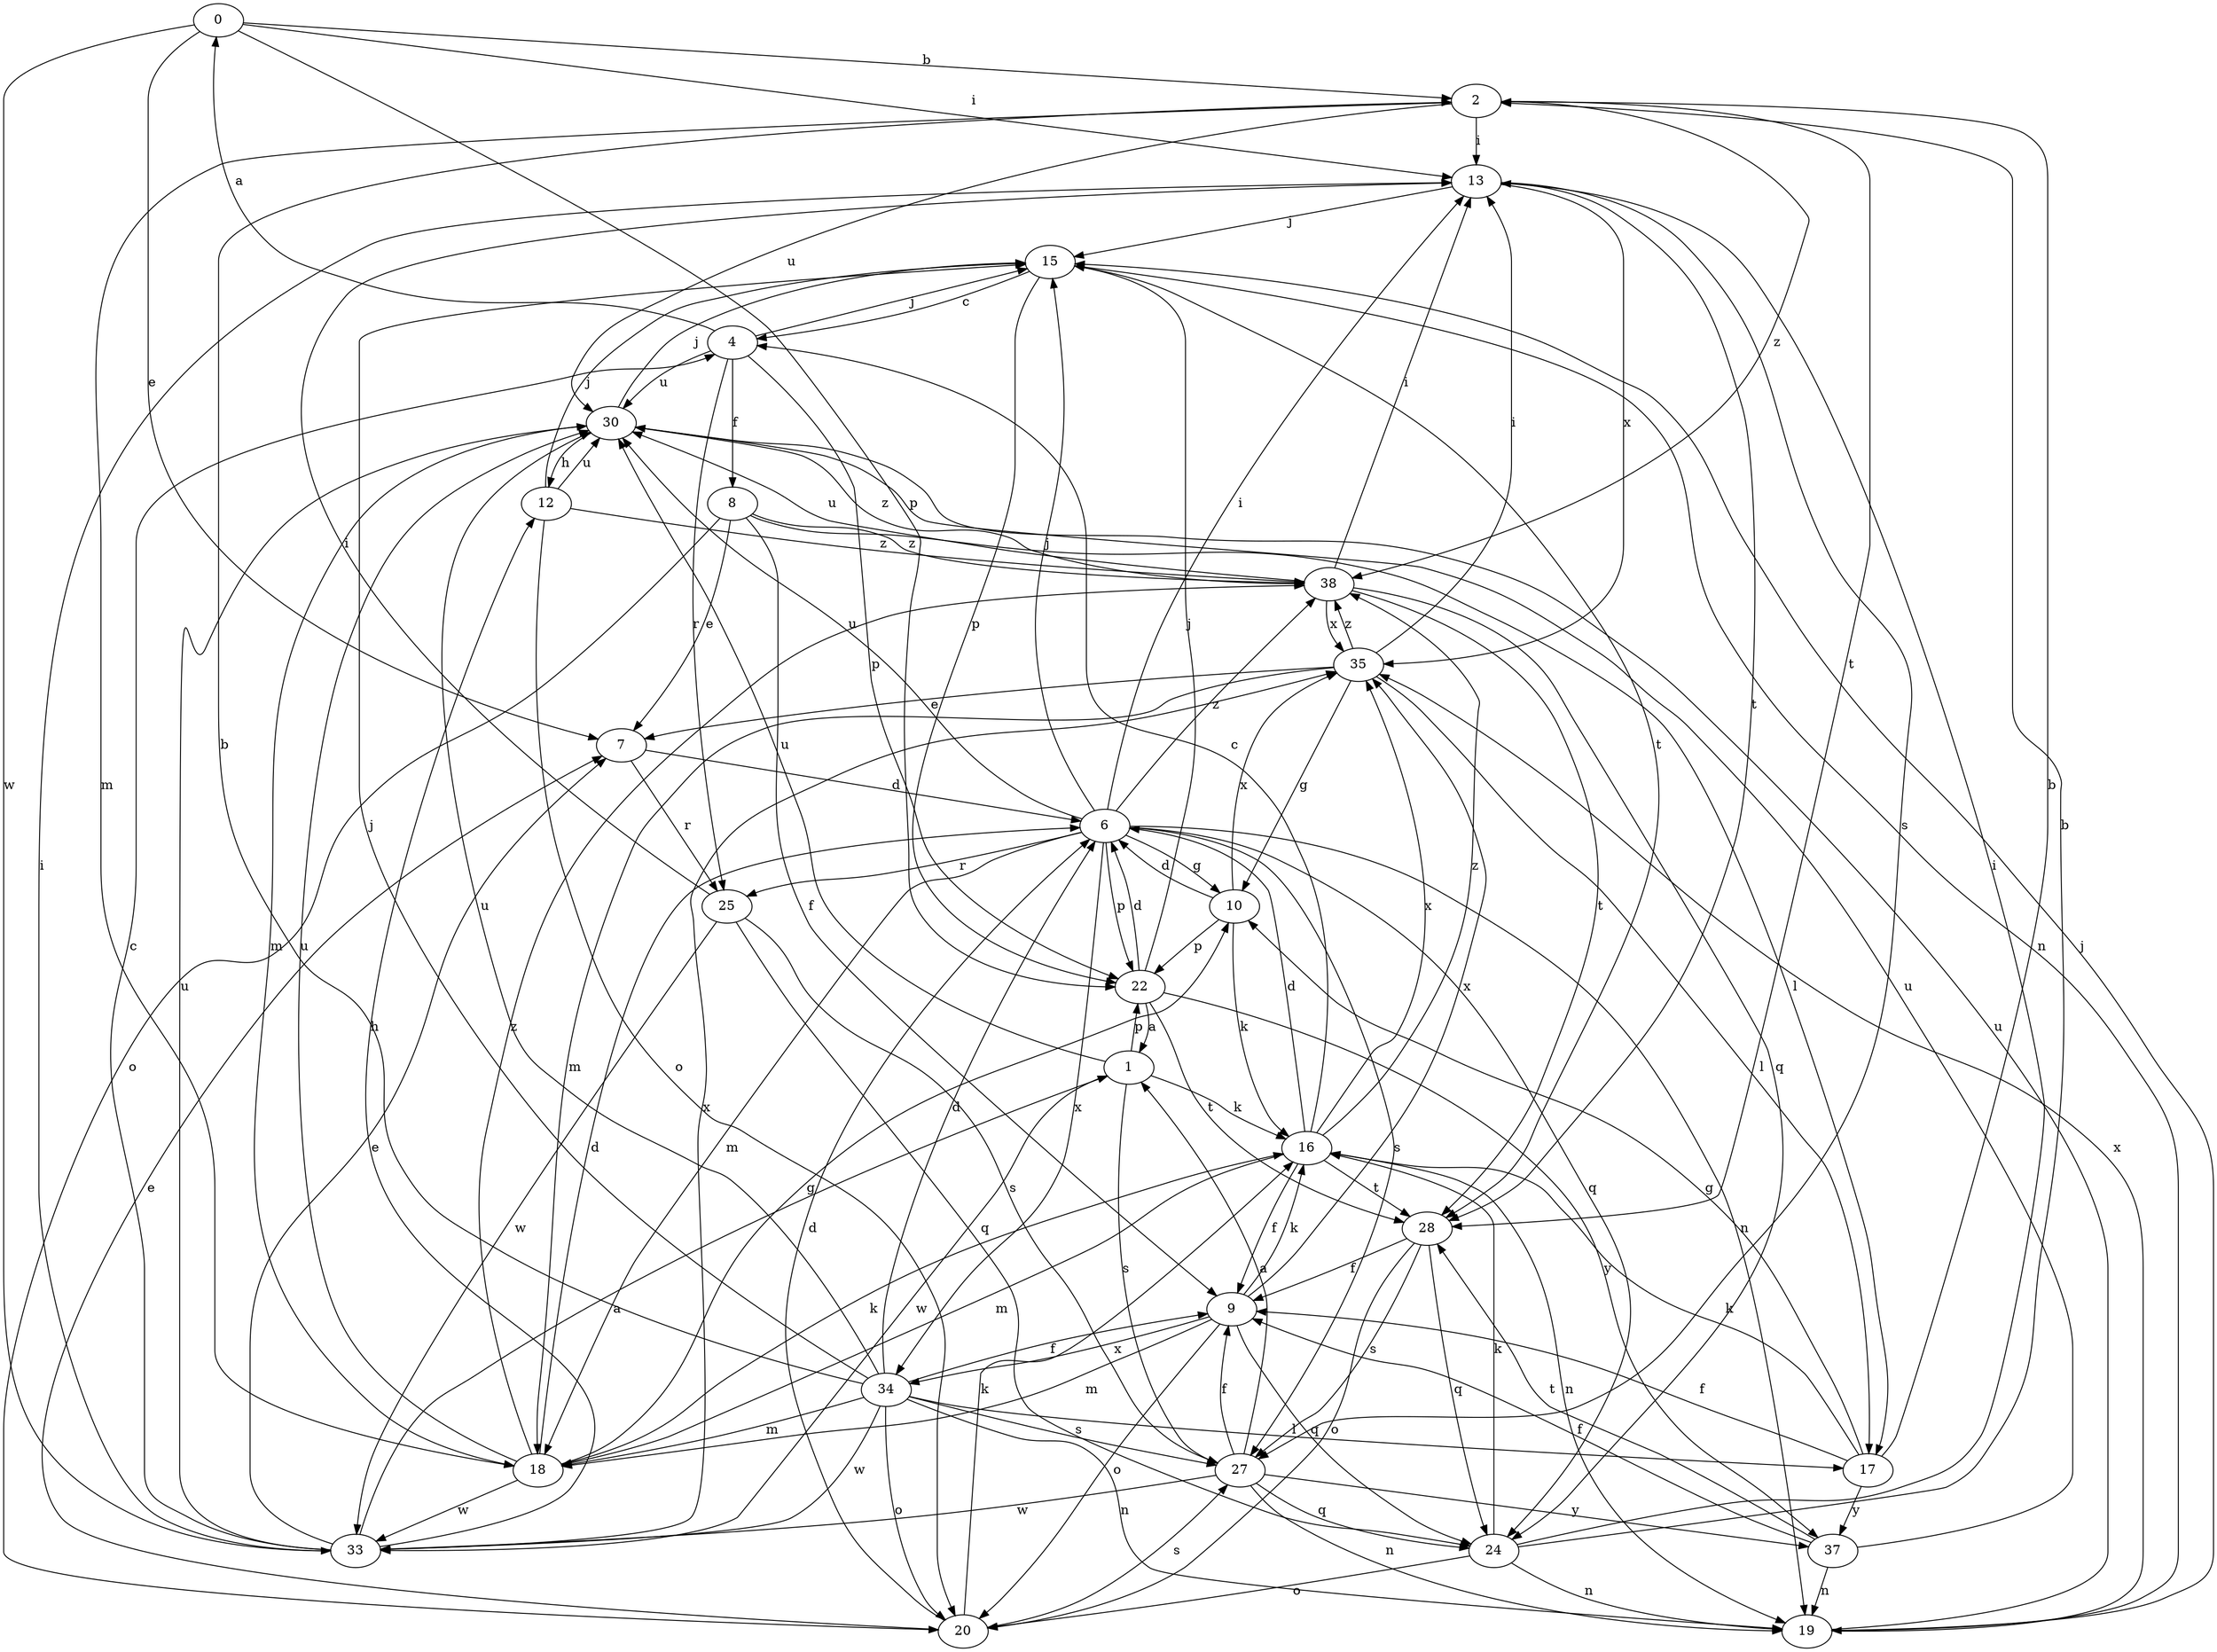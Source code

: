 strict digraph  {
0;
1;
2;
4;
6;
7;
8;
9;
10;
12;
13;
15;
16;
17;
18;
19;
20;
22;
24;
25;
27;
28;
30;
33;
34;
35;
37;
38;
0 -> 2  [label=b];
0 -> 7  [label=e];
0 -> 13  [label=i];
0 -> 22  [label=p];
0 -> 33  [label=w];
1 -> 16  [label=k];
1 -> 22  [label=p];
1 -> 27  [label=s];
1 -> 30  [label=u];
1 -> 33  [label=w];
2 -> 13  [label=i];
2 -> 18  [label=m];
2 -> 28  [label=t];
2 -> 30  [label=u];
2 -> 38  [label=z];
4 -> 0  [label=a];
4 -> 8  [label=f];
4 -> 15  [label=j];
4 -> 22  [label=p];
4 -> 25  [label=r];
4 -> 30  [label=u];
6 -> 10  [label=g];
6 -> 13  [label=i];
6 -> 15  [label=j];
6 -> 18  [label=m];
6 -> 19  [label=n];
6 -> 22  [label=p];
6 -> 24  [label=q];
6 -> 25  [label=r];
6 -> 27  [label=s];
6 -> 30  [label=u];
6 -> 34  [label=x];
6 -> 38  [label=z];
7 -> 6  [label=d];
7 -> 25  [label=r];
8 -> 7  [label=e];
8 -> 9  [label=f];
8 -> 17  [label=l];
8 -> 20  [label=o];
8 -> 38  [label=z];
9 -> 16  [label=k];
9 -> 18  [label=m];
9 -> 20  [label=o];
9 -> 24  [label=q];
9 -> 34  [label=x];
9 -> 35  [label=x];
10 -> 6  [label=d];
10 -> 16  [label=k];
10 -> 22  [label=p];
10 -> 35  [label=x];
12 -> 15  [label=j];
12 -> 20  [label=o];
12 -> 30  [label=u];
12 -> 38  [label=z];
13 -> 15  [label=j];
13 -> 27  [label=s];
13 -> 28  [label=t];
13 -> 35  [label=x];
15 -> 4  [label=c];
15 -> 19  [label=n];
15 -> 22  [label=p];
15 -> 28  [label=t];
16 -> 4  [label=c];
16 -> 6  [label=d];
16 -> 9  [label=f];
16 -> 18  [label=m];
16 -> 19  [label=n];
16 -> 28  [label=t];
16 -> 35  [label=x];
16 -> 38  [label=z];
17 -> 2  [label=b];
17 -> 9  [label=f];
17 -> 10  [label=g];
17 -> 16  [label=k];
17 -> 37  [label=y];
18 -> 6  [label=d];
18 -> 10  [label=g];
18 -> 16  [label=k];
18 -> 30  [label=u];
18 -> 33  [label=w];
18 -> 38  [label=z];
19 -> 15  [label=j];
19 -> 30  [label=u];
19 -> 35  [label=x];
20 -> 6  [label=d];
20 -> 7  [label=e];
20 -> 16  [label=k];
20 -> 27  [label=s];
22 -> 1  [label=a];
22 -> 6  [label=d];
22 -> 15  [label=j];
22 -> 28  [label=t];
22 -> 37  [label=y];
24 -> 2  [label=b];
24 -> 13  [label=i];
24 -> 16  [label=k];
24 -> 19  [label=n];
24 -> 20  [label=o];
25 -> 13  [label=i];
25 -> 24  [label=q];
25 -> 27  [label=s];
25 -> 33  [label=w];
27 -> 1  [label=a];
27 -> 9  [label=f];
27 -> 19  [label=n];
27 -> 24  [label=q];
27 -> 33  [label=w];
27 -> 37  [label=y];
28 -> 9  [label=f];
28 -> 20  [label=o];
28 -> 24  [label=q];
28 -> 27  [label=s];
30 -> 12  [label=h];
30 -> 15  [label=j];
30 -> 18  [label=m];
30 -> 38  [label=z];
33 -> 1  [label=a];
33 -> 4  [label=c];
33 -> 7  [label=e];
33 -> 12  [label=h];
33 -> 13  [label=i];
33 -> 30  [label=u];
33 -> 35  [label=x];
34 -> 2  [label=b];
34 -> 6  [label=d];
34 -> 9  [label=f];
34 -> 15  [label=j];
34 -> 17  [label=l];
34 -> 18  [label=m];
34 -> 19  [label=n];
34 -> 20  [label=o];
34 -> 27  [label=s];
34 -> 30  [label=u];
34 -> 33  [label=w];
35 -> 7  [label=e];
35 -> 10  [label=g];
35 -> 13  [label=i];
35 -> 17  [label=l];
35 -> 18  [label=m];
35 -> 38  [label=z];
37 -> 9  [label=f];
37 -> 19  [label=n];
37 -> 28  [label=t];
37 -> 30  [label=u];
38 -> 13  [label=i];
38 -> 24  [label=q];
38 -> 28  [label=t];
38 -> 30  [label=u];
38 -> 35  [label=x];
}
